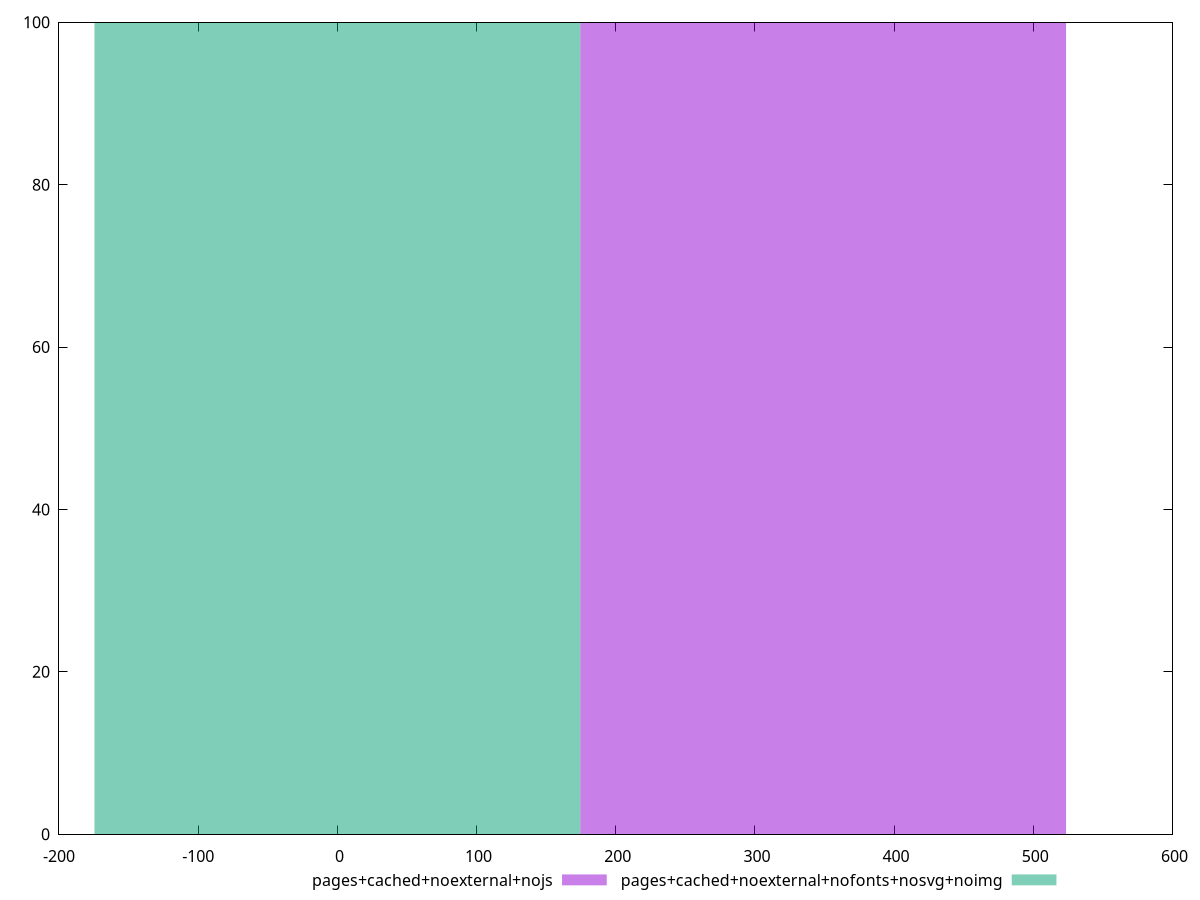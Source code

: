 reset
set terminal svg size 640, 500 enhanced background rgb 'white'
set output "report_00007_2020-12-11T15:55:29.892Z/unused-css-rules/comparison/histogram/10_vs_11.svg"

$pagesCachedNoexternalNojs <<EOF
349.01414899532614 100
EOF

$pagesCachedNoexternalNofontsNosvgNoimg <<EOF
0 100
EOF

set key outside below
set boxwidth 349.01414899532614
set yrange [0:100]
set style fill transparent solid 0.5 noborder

plot \
  $pagesCachedNoexternalNojs title "pages+cached+noexternal+nojs" with boxes, \
  $pagesCachedNoexternalNofontsNosvgNoimg title "pages+cached+noexternal+nofonts+nosvg+noimg" with boxes, \


reset